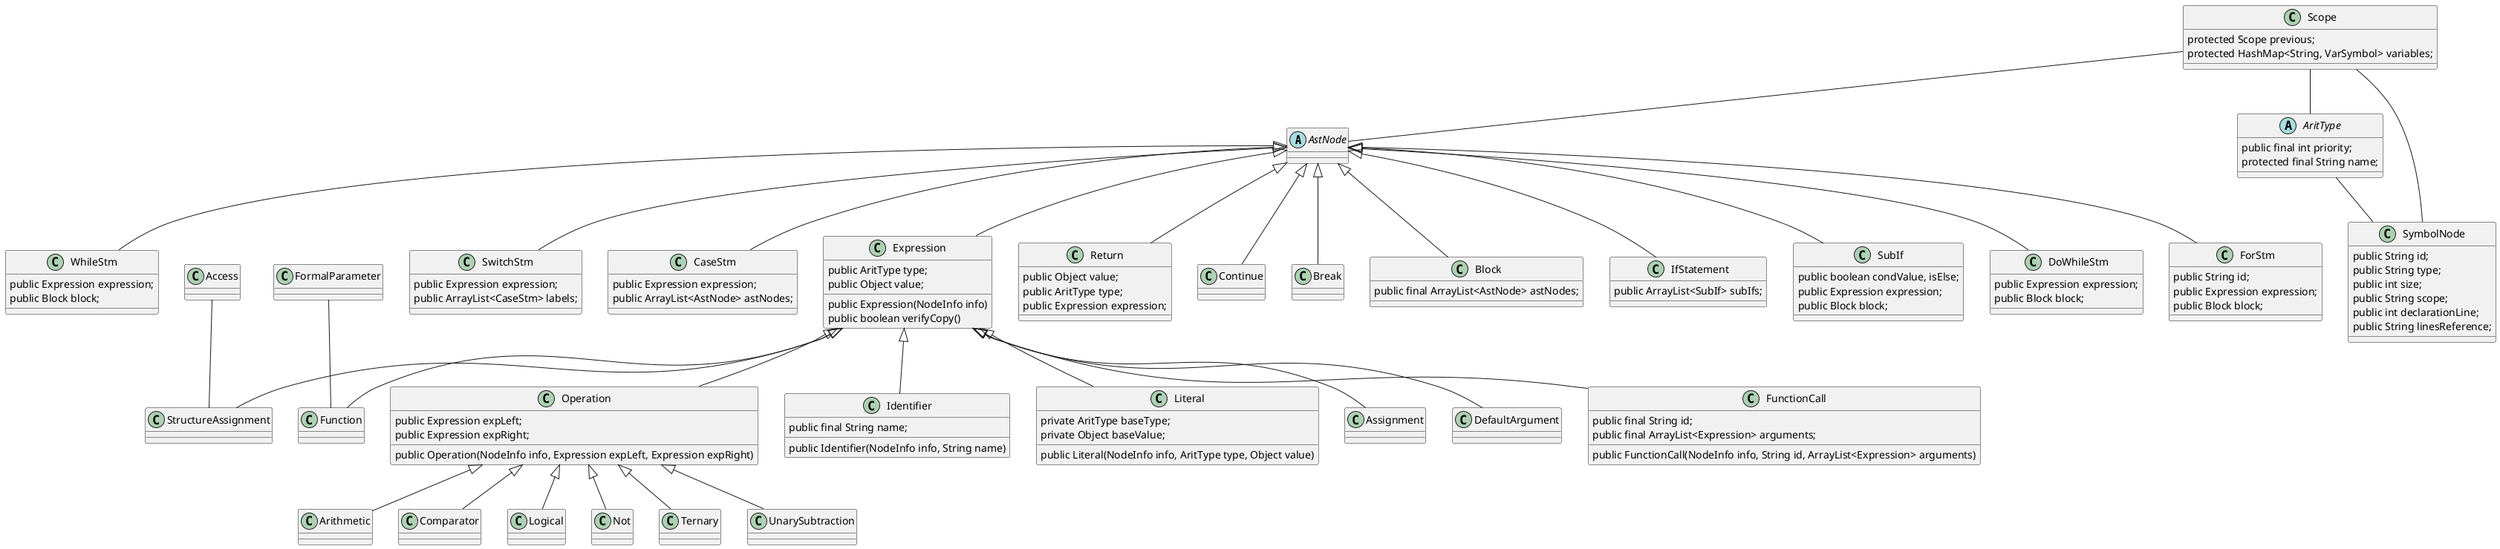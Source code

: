 @startuml

abstract AstNode
abstract Expression
abstract Operation

AstNode <|-- Expression

Expression <|-- Identifier
Expression <|-- Literal

Expression <|-- Assignment
Expression <|-- StructureAssignment
Access -- StructureAssignment
Expression <|-- Operation

Expression <|-- DefaultArgument
FormalParameter -- Function
Expression <|-- Function
Expression <|-- FunctionCall

Operation <|-- Arithmetic
Operation <|-- Comparator
Operation <|-- Logical
Operation <|-- Not
Operation <|-- Ternary
Operation <|-- UnarySubtraction

Scope -- AstNode
SymbolNode -- Scope
AritType -- SymbolNode
Scope -- AritType

abstract class AritType {
    public final int priority;
    protected final String name;
}

class SymbolNode {
    public String id;
    public String type;
    public int size;
    public String scope;
    public int declarationLine;
    public String linesReference;
}

class Expression  {
    public AritType type;
    public Object value;
    public Expression(NodeInfo info)
    public boolean verifyCopy()
}

class Identifier {
    public final String name;
    public Identifier(NodeInfo info, String name)
}

class Literal {
    private AritType baseType;
    private Object baseValue;
    public Literal(NodeInfo info, AritType type, Object value)
}

class FunctionCall {
    public final String id;
    public final ArrayList<Expression> arguments;

    public FunctionCall(NodeInfo info, String id, ArrayList<Expression> arguments)
}

class Operation {
    public Expression expLeft;
    public Expression expRight;
    public Operation(NodeInfo info, Expression expLeft, Expression expRight)
}

class Return extends AstNode {
    public Object value;
    public AritType type;
    public Expression expression;
}

class Continue extends AstNode {
}

class Break extends AstNode {
}

class Block extends AstNode {
    public final ArrayList<AstNode> astNodes;
}

class IfStatement extends AstNode {
    public ArrayList<SubIf> subIfs;
}

class SubIf extends AstNode {
    public boolean condValue, isElse;
    public Expression expression;
    public Block block;
}

class DoWhileStm extends AstNode {
    public Expression expression;
    public Block block;
}

class ForStm extends AstNode {
    public String id;
    public Expression expression;
    public Block block;
}

class WhileStm extends AstNode {
    public Expression expression;
    public Block block;
}

class SwitchStm extends AstNode {
    public Expression expression;
    public ArrayList<CaseStm> labels;
}

class CaseStm extends AstNode {
    public Expression expression;
    public ArrayList<AstNode> astNodes;
}

class Scope {
    protected Scope previous;
    protected HashMap<String, VarSymbol> variables;
}
@enduml
